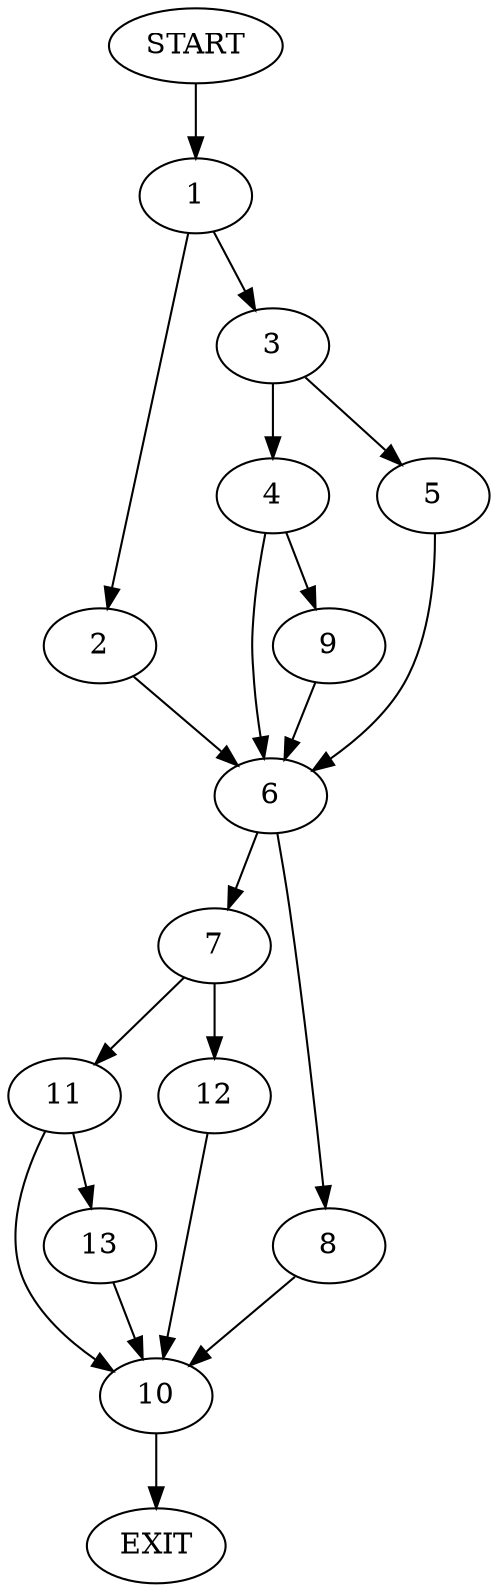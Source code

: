 digraph {
0 [label="START"]
14 [label="EXIT"]
0 -> 1
1 -> 2
1 -> 3
3 -> 4
3 -> 5
2 -> 6
6 -> 7
6 -> 8
4 -> 6
4 -> 9
5 -> 6
9 -> 6
8 -> 10
7 -> 11
7 -> 12
10 -> 14
11 -> 10
11 -> 13
12 -> 10
13 -> 10
}
